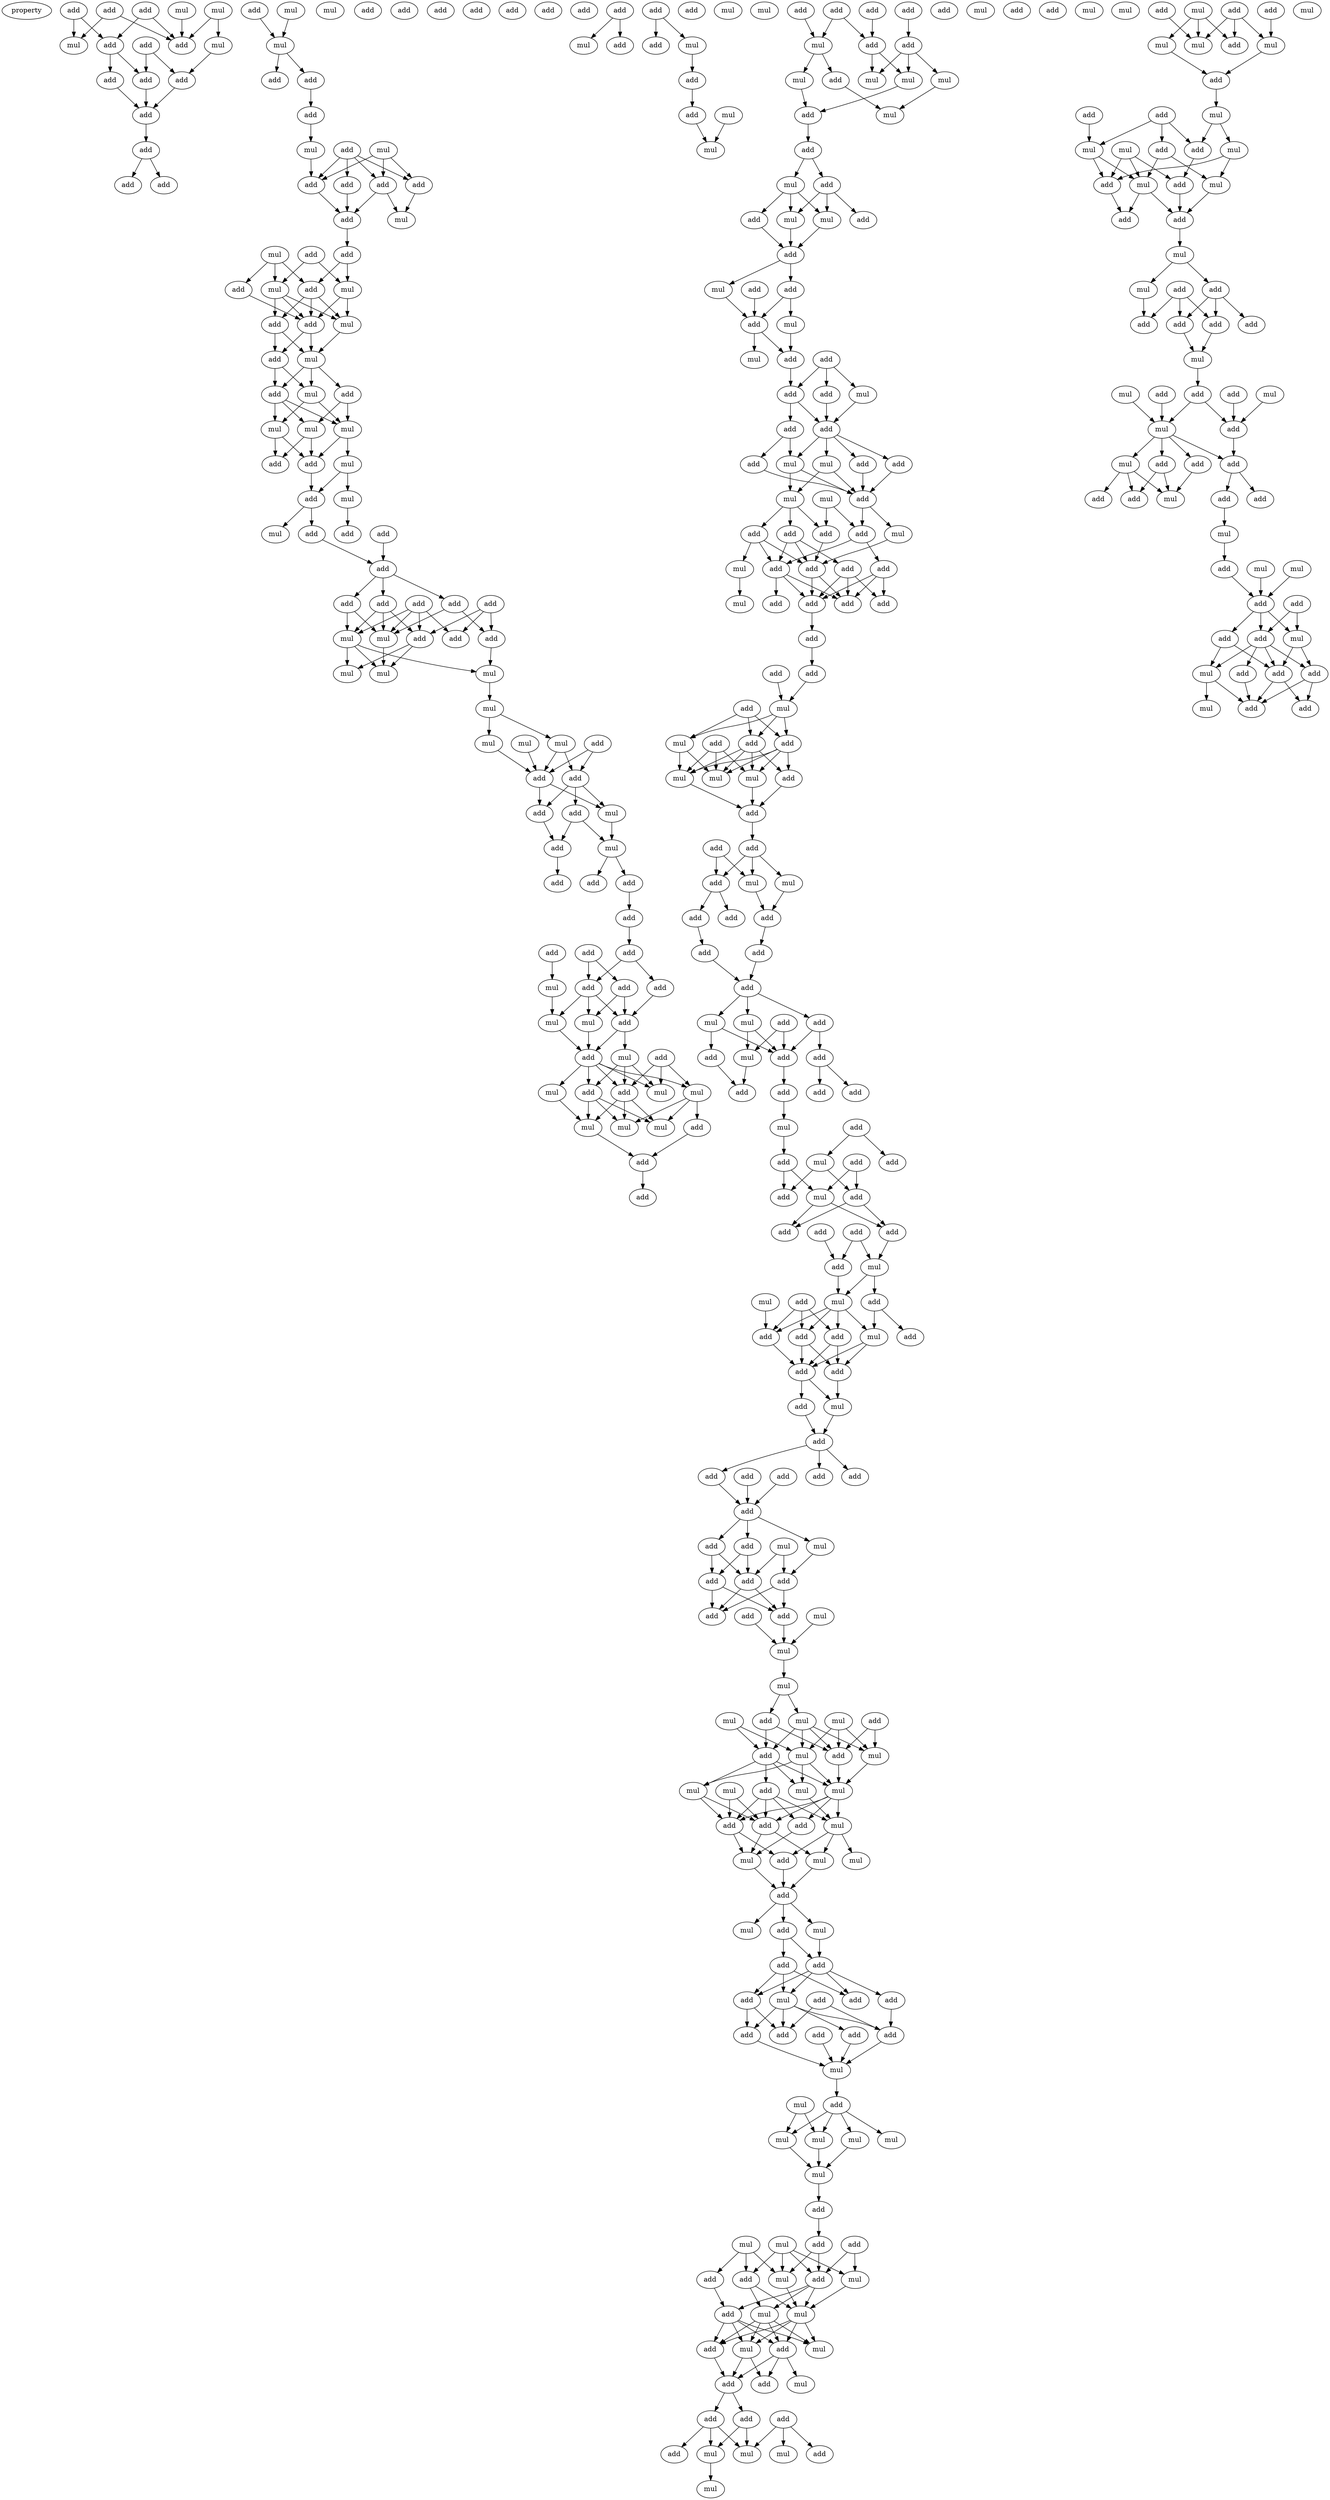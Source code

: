 digraph {
    node [fontcolor=black]
    property [mul=2,lf=1.6]
    0 [ label = add ];
    1 [ label = mul ];
    2 [ label = add ];
    3 [ label = mul ];
    4 [ label = add ];
    5 [ label = add ];
    6 [ label = add ];
    7 [ label = mul ];
    8 [ label = add ];
    9 [ label = mul ];
    10 [ label = add ];
    11 [ label = add ];
    12 [ label = add ];
    13 [ label = add ];
    14 [ label = add ];
    15 [ label = mul ];
    16 [ label = add ];
    17 [ label = add ];
    18 [ label = add ];
    19 [ label = mul ];
    20 [ label = mul ];
    21 [ label = add ];
    22 [ label = add ];
    23 [ label = add ];
    24 [ label = add ];
    25 [ label = mul ];
    26 [ label = mul ];
    27 [ label = add ];
    28 [ label = add ];
    29 [ label = add ];
    30 [ label = add ];
    31 [ label = mul ];
    32 [ label = add ];
    33 [ label = add ];
    34 [ label = mul ];
    35 [ label = add ];
    36 [ label = add ];
    37 [ label = add ];
    38 [ label = mul ];
    39 [ label = mul ];
    40 [ label = add ];
    41 [ label = add ];
    42 [ label = mul ];
    43 [ label = add ];
    44 [ label = mul ];
    45 [ label = mul ];
    46 [ label = add ];
    47 [ label = add ];
    48 [ label = mul ];
    49 [ label = mul ];
    50 [ label = mul ];
    51 [ label = add ];
    52 [ label = add ];
    53 [ label = mul ];
    54 [ label = add ];
    55 [ label = mul ];
    56 [ label = mul ];
    57 [ label = add ];
    58 [ label = add ];
    59 [ label = add ];
    60 [ label = add ];
    61 [ label = add ];
    62 [ label = add ];
    63 [ label = add ];
    64 [ label = add ];
    65 [ label = add ];
    66 [ label = add ];
    67 [ label = mul ];
    68 [ label = add ];
    69 [ label = add ];
    70 [ label = add ];
    71 [ label = mul ];
    72 [ label = mul ];
    73 [ label = mul ];
    74 [ label = mul ];
    75 [ label = mul ];
    76 [ label = mul ];
    77 [ label = add ];
    78 [ label = mul ];
    79 [ label = add ];
    80 [ label = mul ];
    81 [ label = add ];
    82 [ label = add ];
    83 [ label = add ];
    84 [ label = mul ];
    85 [ label = add ];
    86 [ label = add ];
    87 [ label = mul ];
    88 [ label = add ];
    89 [ label = add ];
    90 [ label = add ];
    91 [ label = add ];
    92 [ label = add ];
    93 [ label = add ];
    94 [ label = add ];
    95 [ label = add ];
    96 [ label = add ];
    97 [ label = add ];
    98 [ label = mul ];
    99 [ label = add ];
    100 [ label = mul ];
    101 [ label = add ];
    102 [ label = mul ];
    103 [ label = add ];
    104 [ label = mul ];
    105 [ label = add ];
    106 [ label = mul ];
    107 [ label = mul ];
    108 [ label = add ];
    109 [ label = add ];
    110 [ label = mul ];
    111 [ label = mul ];
    112 [ label = mul ];
    113 [ label = add ];
    114 [ label = mul ];
    115 [ label = add ];
    116 [ label = add ];
    117 [ label = add ];
    118 [ label = add ];
    119 [ label = add ];
    120 [ label = add ];
    121 [ label = add ];
    122 [ label = add ];
    123 [ label = add ];
    124 [ label = mul ];
    125 [ label = mul ];
    126 [ label = add ];
    127 [ label = add ];
    128 [ label = mul ];
    129 [ label = add ];
    130 [ label = mul ];
    131 [ label = add ];
    132 [ label = mul ];
    133 [ label = mul ];
    134 [ label = add ];
    135 [ label = add ];
    136 [ label = add ];
    137 [ label = add ];
    138 [ label = add ];
    139 [ label = add ];
    140 [ label = mul ];
    141 [ label = mul ];
    142 [ label = mul ];
    143 [ label = mul ];
    144 [ label = add ];
    145 [ label = mul ];
    146 [ label = mul ];
    147 [ label = add ];
    148 [ label = add ];
    149 [ label = mul ];
    150 [ label = add ];
    151 [ label = add ];
    152 [ label = mul ];
    153 [ label = add ];
    154 [ label = mul ];
    155 [ label = add ];
    156 [ label = mul ];
    157 [ label = add ];
    158 [ label = add ];
    159 [ label = add ];
    160 [ label = mul ];
    161 [ label = mul ];
    162 [ label = add ];
    163 [ label = add ];
    164 [ label = add ];
    165 [ label = mul ];
    166 [ label = add ];
    167 [ label = add ];
    168 [ label = mul ];
    169 [ label = add ];
    170 [ label = add ];
    171 [ label = add ];
    172 [ label = add ];
    173 [ label = mul ];
    174 [ label = mul ];
    175 [ label = add ];
    176 [ label = mul ];
    177 [ label = add ];
    178 [ label = mul ];
    179 [ label = mul ];
    180 [ label = add ];
    181 [ label = add ];
    182 [ label = add ];
    183 [ label = add ];
    184 [ label = add ];
    185 [ label = mul ];
    186 [ label = add ];
    187 [ label = add ];
    188 [ label = add ];
    189 [ label = add ];
    190 [ label = add ];
    191 [ label = add ];
    192 [ label = add ];
    193 [ label = mul ];
    194 [ label = add ];
    195 [ label = add ];
    196 [ label = add ];
    197 [ label = add ];
    198 [ label = add ];
    199 [ label = mul ];
    200 [ label = add ];
    201 [ label = add ];
    202 [ label = add ];
    203 [ label = mul ];
    204 [ label = add ];
    205 [ label = mul ];
    206 [ label = mul ];
    207 [ label = mul ];
    208 [ label = add ];
    209 [ label = add ];
    210 [ label = add ];
    211 [ label = add ];
    212 [ label = mul ];
    213 [ label = add ];
    214 [ label = mul ];
    215 [ label = add ];
    216 [ label = add ];
    217 [ label = add ];
    218 [ label = add ];
    219 [ label = add ];
    220 [ label = add ];
    221 [ label = mul ];
    222 [ label = add ];
    223 [ label = mul ];
    224 [ label = add ];
    225 [ label = add ];
    226 [ label = mul ];
    227 [ label = add ];
    228 [ label = add ];
    229 [ label = add ];
    230 [ label = add ];
    231 [ label = add ];
    232 [ label = add ];
    233 [ label = mul ];
    234 [ label = add ];
    235 [ label = add ];
    236 [ label = mul ];
    237 [ label = add ];
    238 [ label = add ];
    239 [ label = add ];
    240 [ label = mul ];
    241 [ label = add ];
    242 [ label = add ];
    243 [ label = add ];
    244 [ label = add ];
    245 [ label = add ];
    246 [ label = add ];
    247 [ label = mul ];
    248 [ label = add ];
    249 [ label = add ];
    250 [ label = mul ];
    251 [ label = mul ];
    252 [ label = add ];
    253 [ label = add ];
    254 [ label = mul ];
    255 [ label = add ];
    256 [ label = add ];
    257 [ label = add ];
    258 [ label = add ];
    259 [ label = mul ];
    260 [ label = add ];
    261 [ label = add ];
    262 [ label = add ];
    263 [ label = add ];
    264 [ label = add ];
    265 [ label = add ];
    266 [ label = add ];
    267 [ label = add ];
    268 [ label = add ];
    269 [ label = add ];
    270 [ label = mul ];
    271 [ label = mul ];
    272 [ label = add ];
    273 [ label = add ];
    274 [ label = add ];
    275 [ label = add ];
    276 [ label = mul ];
    277 [ label = add ];
    278 [ label = add ];
    279 [ label = mul ];
    280 [ label = mul ];
    281 [ label = mul ];
    282 [ label = add ];
    283 [ label = add ];
    284 [ label = mul ];
    285 [ label = mul ];
    286 [ label = add ];
    287 [ label = add ];
    288 [ label = mul ];
    289 [ label = mul ];
    290 [ label = add ];
    291 [ label = mul ];
    292 [ label = mul ];
    293 [ label = mul ];
    294 [ label = mul ];
    295 [ label = add ];
    296 [ label = add ];
    297 [ label = mul ];
    298 [ label = add ];
    299 [ label = add ];
    300 [ label = mul ];
    301 [ label = mul ];
    302 [ label = mul ];
    303 [ label = add ];
    304 [ label = mul ];
    305 [ label = mul ];
    306 [ label = add ];
    307 [ label = mul ];
    308 [ label = add ];
    309 [ label = add ];
    310 [ label = add ];
    311 [ label = mul ];
    312 [ label = add ];
    313 [ label = add ];
    314 [ label = add ];
    315 [ label = add ];
    316 [ label = add ];
    317 [ label = add ];
    318 [ label = add ];
    319 [ label = add ];
    320 [ label = mul ];
    321 [ label = add ];
    322 [ label = mul ];
    323 [ label = mul ];
    324 [ label = mul ];
    325 [ label = mul ];
    326 [ label = mul ];
    327 [ label = mul ];
    328 [ label = mul ];
    329 [ label = add ];
    330 [ label = mul ];
    331 [ label = add ];
    332 [ label = mul ];
    333 [ label = add ];
    334 [ label = mul ];
    335 [ label = add ];
    336 [ label = add ];
    337 [ label = add ];
    338 [ label = mul ];
    339 [ label = mul ];
    340 [ label = add ];
    341 [ label = mul ];
    342 [ label = add ];
    343 [ label = mul ];
    344 [ label = add ];
    345 [ label = mul ];
    346 [ label = add ];
    347 [ label = add ];
    348 [ label = mul ];
    349 [ label = add ];
    350 [ label = add ];
    351 [ label = add ];
    352 [ label = mul ];
    353 [ label = add ];
    354 [ label = mul ];
    355 [ label = add ];
    356 [ label = mul ];
    357 [ label = mul ];
    358 [ label = mul ];
    359 [ label = add ];
    360 [ label = add ];
    361 [ label = add ];
    362 [ label = mul ];
    363 [ label = add ];
    364 [ label = mul ];
    365 [ label = mul ];
    366 [ label = add ];
    367 [ label = mul ];
    368 [ label = add ];
    369 [ label = add ];
    370 [ label = mul ];
    371 [ label = add ];
    372 [ label = add ];
    373 [ label = mul ];
    374 [ label = mul ];
    375 [ label = add ];
    376 [ label = add ];
    377 [ label = mul ];
    378 [ label = mul ];
    379 [ label = add ];
    380 [ label = add ];
    381 [ label = mul ];
    382 [ label = add ];
    383 [ label = add ];
    384 [ label = mul ];
    385 [ label = add ];
    386 [ label = add ];
    387 [ label = add ];
    388 [ label = add ];
    389 [ label = mul ];
    390 [ label = add ];
    391 [ label = add ];
    392 [ label = mul ];
    393 [ label = mul ];
    394 [ label = add ];
    395 [ label = mul ];
    396 [ label = add ];
    397 [ label = mul ];
    398 [ label = add ];
    399 [ label = add ];
    400 [ label = add ];
    401 [ label = mul ];
    402 [ label = add ];
    403 [ label = mul ];
    404 [ label = add ];
    405 [ label = add ];
    406 [ label = add ];
    407 [ label = mul ];
    408 [ label = mul ];
    409 [ label = add ];
    410 [ label = mul ];
    411 [ label = add ];
    412 [ label = add ];
    413 [ label = add ];
    414 [ label = mul ];
    415 [ label = add ];
    416 [ label = add ];
    417 [ label = mul ];
    418 [ label = add ];
    419 [ label = add ];
    420 [ label = add ];
    421 [ label = mul ];
    422 [ label = add ];
    0 -> 7 [ name = 0 ];
    0 -> 8 [ name = 1 ];
    1 -> 8 [ name = 2 ];
    2 -> 5 [ name = 3 ];
    2 -> 7 [ name = 4 ];
    3 -> 8 [ name = 5 ];
    3 -> 9 [ name = 6 ];
    4 -> 5 [ name = 7 ];
    4 -> 8 [ name = 8 ];
    5 -> 11 [ name = 9 ];
    5 -> 12 [ name = 10 ];
    6 -> 10 [ name = 11 ];
    6 -> 12 [ name = 12 ];
    9 -> 10 [ name = 13 ];
    10 -> 13 [ name = 14 ];
    11 -> 13 [ name = 15 ];
    12 -> 13 [ name = 16 ];
    13 -> 16 [ name = 17 ];
    14 -> 20 [ name = 18 ];
    15 -> 20 [ name = 19 ];
    16 -> 17 [ name = 20 ];
    16 -> 18 [ name = 21 ];
    20 -> 21 [ name = 22 ];
    20 -> 22 [ name = 23 ];
    22 -> 23 [ name = 24 ];
    23 -> 26 [ name = 25 ];
    24 -> 27 [ name = 26 ];
    24 -> 28 [ name = 27 ];
    24 -> 29 [ name = 28 ];
    24 -> 30 [ name = 29 ];
    25 -> 27 [ name = 30 ];
    25 -> 28 [ name = 31 ];
    25 -> 29 [ name = 32 ];
    26 -> 28 [ name = 33 ];
    27 -> 31 [ name = 34 ];
    28 -> 32 [ name = 35 ];
    29 -> 31 [ name = 36 ];
    29 -> 32 [ name = 37 ];
    30 -> 32 [ name = 38 ];
    32 -> 35 [ name = 39 ];
    33 -> 38 [ name = 40 ];
    33 -> 39 [ name = 41 ];
    34 -> 36 [ name = 42 ];
    34 -> 37 [ name = 43 ];
    34 -> 39 [ name = 44 ];
    35 -> 37 [ name = 45 ];
    35 -> 38 [ name = 46 ];
    36 -> 40 [ name = 47 ];
    37 -> 40 [ name = 48 ];
    37 -> 41 [ name = 49 ];
    37 -> 42 [ name = 50 ];
    38 -> 40 [ name = 51 ];
    38 -> 42 [ name = 52 ];
    39 -> 40 [ name = 53 ];
    39 -> 41 [ name = 54 ];
    39 -> 42 [ name = 55 ];
    40 -> 43 [ name = 56 ];
    40 -> 44 [ name = 57 ];
    41 -> 43 [ name = 58 ];
    41 -> 44 [ name = 59 ];
    42 -> 44 [ name = 60 ];
    43 -> 45 [ name = 61 ];
    43 -> 47 [ name = 62 ];
    44 -> 45 [ name = 63 ];
    44 -> 46 [ name = 64 ];
    44 -> 47 [ name = 65 ];
    45 -> 49 [ name = 66 ];
    45 -> 50 [ name = 67 ];
    46 -> 48 [ name = 68 ];
    46 -> 50 [ name = 69 ];
    47 -> 48 [ name = 70 ];
    47 -> 49 [ name = 71 ];
    47 -> 50 [ name = 72 ];
    48 -> 51 [ name = 73 ];
    48 -> 52 [ name = 74 ];
    49 -> 51 [ name = 75 ];
    49 -> 52 [ name = 76 ];
    50 -> 51 [ name = 77 ];
    50 -> 53 [ name = 78 ];
    51 -> 54 [ name = 79 ];
    53 -> 54 [ name = 80 ];
    53 -> 55 [ name = 81 ];
    54 -> 56 [ name = 82 ];
    54 -> 58 [ name = 83 ];
    55 -> 60 [ name = 84 ];
    57 -> 61 [ name = 85 ];
    58 -> 61 [ name = 86 ];
    61 -> 62 [ name = 87 ];
    61 -> 63 [ name = 88 ];
    61 -> 65 [ name = 89 ];
    62 -> 68 [ name = 90 ];
    62 -> 71 [ name = 91 ];
    63 -> 67 [ name = 92 ];
    63 -> 71 [ name = 93 ];
    64 -> 68 [ name = 94 ];
    64 -> 69 [ name = 95 ];
    64 -> 70 [ name = 96 ];
    65 -> 67 [ name = 97 ];
    65 -> 70 [ name = 98 ];
    65 -> 71 [ name = 99 ];
    66 -> 67 [ name = 100 ];
    66 -> 69 [ name = 101 ];
    66 -> 70 [ name = 102 ];
    66 -> 71 [ name = 103 ];
    67 -> 72 [ name = 104 ];
    67 -> 73 [ name = 105 ];
    67 -> 74 [ name = 106 ];
    68 -> 74 [ name = 107 ];
    70 -> 72 [ name = 108 ];
    70 -> 73 [ name = 109 ];
    71 -> 73 [ name = 110 ];
    74 -> 75 [ name = 111 ];
    75 -> 78 [ name = 112 ];
    75 -> 80 [ name = 113 ];
    76 -> 81 [ name = 114 ];
    78 -> 81 [ name = 115 ];
    79 -> 81 [ name = 116 ];
    79 -> 82 [ name = 117 ];
    80 -> 81 [ name = 118 ];
    80 -> 82 [ name = 119 ];
    81 -> 84 [ name = 120 ];
    81 -> 86 [ name = 121 ];
    82 -> 83 [ name = 122 ];
    82 -> 84 [ name = 123 ];
    82 -> 86 [ name = 124 ];
    83 -> 87 [ name = 125 ];
    83 -> 88 [ name = 126 ];
    84 -> 87 [ name = 127 ];
    86 -> 88 [ name = 128 ];
    87 -> 89 [ name = 129 ];
    87 -> 90 [ name = 130 ];
    88 -> 91 [ name = 131 ];
    90 -> 92 [ name = 132 ];
    92 -> 95 [ name = 133 ];
    93 -> 97 [ name = 134 ];
    93 -> 99 [ name = 135 ];
    94 -> 98 [ name = 136 ];
    95 -> 96 [ name = 137 ];
    95 -> 97 [ name = 138 ];
    96 -> 101 [ name = 139 ];
    97 -> 100 [ name = 140 ];
    97 -> 101 [ name = 141 ];
    97 -> 102 [ name = 142 ];
    98 -> 100 [ name = 143 ];
    99 -> 101 [ name = 144 ];
    99 -> 102 [ name = 145 ];
    100 -> 103 [ name = 146 ];
    101 -> 103 [ name = 147 ];
    101 -> 104 [ name = 148 ];
    102 -> 103 [ name = 149 ];
    103 -> 106 [ name = 150 ];
    103 -> 107 [ name = 151 ];
    103 -> 108 [ name = 152 ];
    103 -> 109 [ name = 153 ];
    103 -> 110 [ name = 154 ];
    104 -> 106 [ name = 155 ];
    104 -> 108 [ name = 156 ];
    104 -> 109 [ name = 157 ];
    105 -> 106 [ name = 158 ];
    105 -> 109 [ name = 159 ];
    105 -> 110 [ name = 160 ];
    107 -> 114 [ name = 161 ];
    108 -> 111 [ name = 162 ];
    108 -> 112 [ name = 163 ];
    108 -> 114 [ name = 164 ];
    109 -> 111 [ name = 165 ];
    109 -> 112 [ name = 166 ];
    109 -> 114 [ name = 167 ];
    110 -> 111 [ name = 168 ];
    110 -> 112 [ name = 169 ];
    110 -> 113 [ name = 170 ];
    113 -> 115 [ name = 171 ];
    114 -> 115 [ name = 172 ];
    115 -> 117 [ name = 173 ];
    121 -> 124 [ name = 174 ];
    121 -> 126 [ name = 175 ];
    122 -> 127 [ name = 176 ];
    122 -> 128 [ name = 177 ];
    128 -> 129 [ name = 178 ];
    129 -> 131 [ name = 179 ];
    130 -> 133 [ name = 180 ];
    131 -> 133 [ name = 181 ];
    134 -> 139 [ name = 182 ];
    135 -> 138 [ name = 183 ];
    136 -> 140 [ name = 184 ];
    137 -> 139 [ name = 185 ];
    137 -> 140 [ name = 186 ];
    138 -> 142 [ name = 187 ];
    138 -> 143 [ name = 188 ];
    138 -> 145 [ name = 189 ];
    139 -> 142 [ name = 190 ];
    139 -> 145 [ name = 191 ];
    140 -> 141 [ name = 192 ];
    140 -> 144 [ name = 193 ];
    141 -> 147 [ name = 194 ];
    143 -> 146 [ name = 195 ];
    144 -> 146 [ name = 196 ];
    145 -> 147 [ name = 197 ];
    147 -> 148 [ name = 198 ];
    148 -> 149 [ name = 199 ];
    148 -> 150 [ name = 200 ];
    149 -> 152 [ name = 201 ];
    149 -> 153 [ name = 202 ];
    149 -> 154 [ name = 203 ];
    150 -> 151 [ name = 204 ];
    150 -> 152 [ name = 205 ];
    150 -> 154 [ name = 206 ];
    152 -> 155 [ name = 207 ];
    153 -> 155 [ name = 208 ];
    154 -> 155 [ name = 209 ];
    155 -> 156 [ name = 210 ];
    155 -> 159 [ name = 211 ];
    156 -> 162 [ name = 212 ];
    158 -> 162 [ name = 213 ];
    159 -> 161 [ name = 214 ];
    159 -> 162 [ name = 215 ];
    161 -> 164 [ name = 216 ];
    162 -> 164 [ name = 217 ];
    162 -> 165 [ name = 218 ];
    163 -> 166 [ name = 219 ];
    163 -> 167 [ name = 220 ];
    163 -> 168 [ name = 221 ];
    164 -> 166 [ name = 222 ];
    166 -> 169 [ name = 223 ];
    166 -> 170 [ name = 224 ];
    167 -> 169 [ name = 225 ];
    168 -> 169 [ name = 226 ];
    169 -> 171 [ name = 227 ];
    169 -> 173 [ name = 228 ];
    169 -> 174 [ name = 229 ];
    169 -> 175 [ name = 230 ];
    170 -> 172 [ name = 231 ];
    170 -> 174 [ name = 232 ];
    171 -> 177 [ name = 233 ];
    172 -> 177 [ name = 234 ];
    173 -> 177 [ name = 235 ];
    173 -> 178 [ name = 236 ];
    174 -> 177 [ name = 237 ];
    174 -> 178 [ name = 238 ];
    175 -> 177 [ name = 239 ];
    176 -> 181 [ name = 240 ];
    176 -> 182 [ name = 241 ];
    177 -> 179 [ name = 242 ];
    177 -> 182 [ name = 243 ];
    178 -> 180 [ name = 244 ];
    178 -> 181 [ name = 245 ];
    178 -> 183 [ name = 246 ];
    179 -> 187 [ name = 247 ];
    180 -> 184 [ name = 248 ];
    180 -> 186 [ name = 249 ];
    180 -> 187 [ name = 250 ];
    181 -> 187 [ name = 251 ];
    182 -> 184 [ name = 252 ];
    182 -> 188 [ name = 253 ];
    183 -> 184 [ name = 254 ];
    183 -> 185 [ name = 255 ];
    183 -> 187 [ name = 256 ];
    184 -> 189 [ name = 257 ];
    184 -> 190 [ name = 258 ];
    184 -> 191 [ name = 259 ];
    185 -> 193 [ name = 260 ];
    186 -> 190 [ name = 261 ];
    186 -> 191 [ name = 262 ];
    186 -> 192 [ name = 263 ];
    187 -> 190 [ name = 264 ];
    187 -> 191 [ name = 265 ];
    188 -> 190 [ name = 266 ];
    188 -> 191 [ name = 267 ];
    188 -> 192 [ name = 268 ];
    190 -> 194 [ name = 269 ];
    194 -> 197 [ name = 270 ];
    195 -> 199 [ name = 271 ];
    197 -> 199 [ name = 272 ];
    198 -> 200 [ name = 273 ];
    198 -> 202 [ name = 274 ];
    198 -> 203 [ name = 275 ];
    199 -> 200 [ name = 276 ];
    199 -> 202 [ name = 277 ];
    199 -> 203 [ name = 278 ];
    200 -> 204 [ name = 279 ];
    200 -> 205 [ name = 280 ];
    200 -> 206 [ name = 281 ];
    200 -> 207 [ name = 282 ];
    201 -> 205 [ name = 283 ];
    201 -> 206 [ name = 284 ];
    201 -> 207 [ name = 285 ];
    202 -> 204 [ name = 286 ];
    202 -> 205 [ name = 287 ];
    202 -> 206 [ name = 288 ];
    202 -> 207 [ name = 289 ];
    203 -> 206 [ name = 290 ];
    203 -> 207 [ name = 291 ];
    204 -> 208 [ name = 292 ];
    205 -> 208 [ name = 293 ];
    206 -> 208 [ name = 294 ];
    208 -> 210 [ name = 295 ];
    209 -> 213 [ name = 296 ];
    209 -> 214 [ name = 297 ];
    210 -> 212 [ name = 298 ];
    210 -> 213 [ name = 299 ];
    210 -> 214 [ name = 300 ];
    212 -> 215 [ name = 301 ];
    213 -> 216 [ name = 302 ];
    213 -> 217 [ name = 303 ];
    214 -> 215 [ name = 304 ];
    215 -> 219 [ name = 305 ];
    217 -> 218 [ name = 306 ];
    218 -> 220 [ name = 307 ];
    219 -> 220 [ name = 308 ];
    220 -> 221 [ name = 309 ];
    220 -> 222 [ name = 310 ];
    220 -> 223 [ name = 311 ];
    221 -> 225 [ name = 312 ];
    221 -> 226 [ name = 313 ];
    222 -> 225 [ name = 314 ];
    222 -> 228 [ name = 315 ];
    223 -> 225 [ name = 316 ];
    223 -> 227 [ name = 317 ];
    224 -> 225 [ name = 318 ];
    224 -> 226 [ name = 319 ];
    225 -> 230 [ name = 320 ];
    226 -> 231 [ name = 321 ];
    227 -> 231 [ name = 322 ];
    228 -> 229 [ name = 323 ];
    228 -> 232 [ name = 324 ];
    230 -> 233 [ name = 325 ];
    233 -> 235 [ name = 326 ];
    234 -> 236 [ name = 327 ];
    234 -> 237 [ name = 328 ];
    235 -> 239 [ name = 329 ];
    235 -> 240 [ name = 330 ];
    236 -> 239 [ name = 331 ];
    236 -> 241 [ name = 332 ];
    238 -> 240 [ name = 333 ];
    238 -> 241 [ name = 334 ];
    240 -> 243 [ name = 335 ];
    240 -> 245 [ name = 336 ];
    241 -> 243 [ name = 337 ];
    241 -> 245 [ name = 338 ];
    242 -> 246 [ name = 339 ];
    242 -> 247 [ name = 340 ];
    244 -> 246 [ name = 341 ];
    245 -> 247 [ name = 342 ];
    246 -> 250 [ name = 343 ];
    247 -> 249 [ name = 344 ];
    247 -> 250 [ name = 345 ];
    248 -> 252 [ name = 346 ];
    248 -> 253 [ name = 347 ];
    248 -> 256 [ name = 348 ];
    249 -> 254 [ name = 349 ];
    249 -> 255 [ name = 350 ];
    250 -> 252 [ name = 351 ];
    250 -> 253 [ name = 352 ];
    250 -> 254 [ name = 353 ];
    250 -> 256 [ name = 354 ];
    251 -> 252 [ name = 355 ];
    252 -> 257 [ name = 356 ];
    253 -> 257 [ name = 357 ];
    253 -> 258 [ name = 358 ];
    254 -> 257 [ name = 359 ];
    254 -> 258 [ name = 360 ];
    256 -> 257 [ name = 361 ];
    256 -> 258 [ name = 362 ];
    257 -> 259 [ name = 363 ];
    257 -> 260 [ name = 364 ];
    258 -> 259 [ name = 365 ];
    259 -> 261 [ name = 366 ];
    260 -> 261 [ name = 367 ];
    261 -> 262 [ name = 368 ];
    261 -> 263 [ name = 369 ];
    261 -> 264 [ name = 370 ];
    263 -> 267 [ name = 371 ];
    265 -> 267 [ name = 372 ];
    266 -> 267 [ name = 373 ];
    267 -> 268 [ name = 374 ];
    267 -> 269 [ name = 375 ];
    267 -> 270 [ name = 376 ];
    268 -> 272 [ name = 377 ];
    268 -> 274 [ name = 378 ];
    269 -> 272 [ name = 379 ];
    269 -> 274 [ name = 380 ];
    270 -> 273 [ name = 381 ];
    271 -> 273 [ name = 382 ];
    271 -> 274 [ name = 383 ];
    272 -> 275 [ name = 384 ];
    272 -> 278 [ name = 385 ];
    273 -> 275 [ name = 386 ];
    273 -> 278 [ name = 387 ];
    274 -> 275 [ name = 388 ];
    274 -> 278 [ name = 389 ];
    276 -> 279 [ name = 390 ];
    277 -> 279 [ name = 391 ];
    278 -> 279 [ name = 392 ];
    279 -> 280 [ name = 393 ];
    280 -> 281 [ name = 394 ];
    280 -> 283 [ name = 395 ];
    281 -> 286 [ name = 396 ];
    281 -> 287 [ name = 397 ];
    281 -> 288 [ name = 398 ];
    281 -> 289 [ name = 399 ];
    282 -> 287 [ name = 400 ];
    282 -> 289 [ name = 401 ];
    283 -> 286 [ name = 402 ];
    283 -> 287 [ name = 403 ];
    284 -> 286 [ name = 404 ];
    284 -> 288 [ name = 405 ];
    285 -> 287 [ name = 406 ];
    285 -> 288 [ name = 407 ];
    285 -> 289 [ name = 408 ];
    286 -> 290 [ name = 409 ];
    286 -> 291 [ name = 410 ];
    286 -> 293 [ name = 411 ];
    286 -> 294 [ name = 412 ];
    287 -> 291 [ name = 413 ];
    288 -> 291 [ name = 414 ];
    288 -> 293 [ name = 415 ];
    288 -> 294 [ name = 416 ];
    289 -> 291 [ name = 417 ];
    290 -> 295 [ name = 418 ];
    290 -> 296 [ name = 419 ];
    290 -> 297 [ name = 420 ];
    290 -> 298 [ name = 421 ];
    291 -> 295 [ name = 422 ];
    291 -> 296 [ name = 423 ];
    291 -> 297 [ name = 424 ];
    291 -> 298 [ name = 425 ];
    292 -> 295 [ name = 426 ];
    292 -> 296 [ name = 427 ];
    293 -> 295 [ name = 428 ];
    293 -> 296 [ name = 429 ];
    294 -> 297 [ name = 430 ];
    295 -> 301 [ name = 431 ];
    295 -> 302 [ name = 432 ];
    296 -> 299 [ name = 433 ];
    296 -> 302 [ name = 434 ];
    297 -> 299 [ name = 435 ];
    297 -> 300 [ name = 436 ];
    297 -> 301 [ name = 437 ];
    298 -> 302 [ name = 438 ];
    299 -> 303 [ name = 439 ];
    301 -> 303 [ name = 440 ];
    302 -> 303 [ name = 441 ];
    303 -> 305 [ name = 442 ];
    303 -> 306 [ name = 443 ];
    303 -> 307 [ name = 444 ];
    306 -> 308 [ name = 445 ];
    306 -> 309 [ name = 446 ];
    307 -> 308 [ name = 447 ];
    308 -> 311 [ name = 448 ];
    308 -> 312 [ name = 449 ];
    308 -> 313 [ name = 450 ];
    308 -> 314 [ name = 451 ];
    309 -> 311 [ name = 452 ];
    309 -> 312 [ name = 453 ];
    309 -> 314 [ name = 454 ];
    310 -> 317 [ name = 455 ];
    310 -> 318 [ name = 456 ];
    311 -> 315 [ name = 457 ];
    311 -> 317 [ name = 458 ];
    311 -> 318 [ name = 459 ];
    311 -> 319 [ name = 460 ];
    312 -> 315 [ name = 461 ];
    312 -> 317 [ name = 462 ];
    313 -> 318 [ name = 463 ];
    315 -> 320 [ name = 464 ];
    316 -> 320 [ name = 465 ];
    318 -> 320 [ name = 466 ];
    319 -> 320 [ name = 467 ];
    320 -> 321 [ name = 468 ];
    321 -> 323 [ name = 469 ];
    321 -> 324 [ name = 470 ];
    321 -> 325 [ name = 471 ];
    321 -> 327 [ name = 472 ];
    322 -> 323 [ name = 473 ];
    322 -> 324 [ name = 474 ];
    323 -> 328 [ name = 475 ];
    324 -> 328 [ name = 476 ];
    327 -> 328 [ name = 477 ];
    328 -> 329 [ name = 478 ];
    329 -> 331 [ name = 479 ];
    330 -> 334 [ name = 480 ];
    330 -> 335 [ name = 481 ];
    330 -> 337 [ name = 482 ];
    331 -> 334 [ name = 483 ];
    331 -> 336 [ name = 484 ];
    332 -> 334 [ name = 485 ];
    332 -> 335 [ name = 486 ];
    332 -> 336 [ name = 487 ];
    332 -> 338 [ name = 488 ];
    333 -> 336 [ name = 489 ];
    333 -> 338 [ name = 490 ];
    334 -> 341 [ name = 491 ];
    335 -> 339 [ name = 492 ];
    335 -> 341 [ name = 493 ];
    336 -> 339 [ name = 494 ];
    336 -> 340 [ name = 495 ];
    336 -> 341 [ name = 496 ];
    337 -> 340 [ name = 497 ];
    338 -> 341 [ name = 498 ];
    339 -> 342 [ name = 499 ];
    339 -> 343 [ name = 500 ];
    339 -> 344 [ name = 501 ];
    339 -> 345 [ name = 502 ];
    340 -> 342 [ name = 503 ];
    340 -> 343 [ name = 504 ];
    340 -> 344 [ name = 505 ];
    340 -> 345 [ name = 506 ];
    341 -> 342 [ name = 507 ];
    341 -> 343 [ name = 508 ];
    341 -> 344 [ name = 509 ];
    341 -> 345 [ name = 510 ];
    342 -> 346 [ name = 511 ];
    342 -> 347 [ name = 512 ];
    342 -> 348 [ name = 513 ];
    343 -> 346 [ name = 514 ];
    343 -> 347 [ name = 515 ];
    344 -> 346 [ name = 516 ];
    346 -> 350 [ name = 517 ];
    346 -> 351 [ name = 518 ];
    349 -> 352 [ name = 519 ];
    349 -> 355 [ name = 520 ];
    349 -> 356 [ name = 521 ];
    350 -> 353 [ name = 522 ];
    350 -> 354 [ name = 523 ];
    350 -> 356 [ name = 524 ];
    351 -> 354 [ name = 525 ];
    351 -> 356 [ name = 526 ];
    354 -> 357 [ name = 527 ];
    358 -> 363 [ name = 528 ];
    358 -> 364 [ name = 529 ];
    358 -> 365 [ name = 530 ];
    359 -> 362 [ name = 531 ];
    360 -> 362 [ name = 532 ];
    360 -> 363 [ name = 533 ];
    360 -> 364 [ name = 534 ];
    361 -> 364 [ name = 535 ];
    362 -> 366 [ name = 536 ];
    365 -> 366 [ name = 537 ];
    366 -> 367 [ name = 538 ];
    367 -> 371 [ name = 539 ];
    367 -> 374 [ name = 540 ];
    368 -> 371 [ name = 541 ];
    368 -> 372 [ name = 542 ];
    368 -> 373 [ name = 543 ];
    369 -> 373 [ name = 544 ];
    370 -> 375 [ name = 545 ];
    370 -> 376 [ name = 546 ];
    370 -> 377 [ name = 547 ];
    371 -> 375 [ name = 548 ];
    372 -> 377 [ name = 549 ];
    372 -> 378 [ name = 550 ];
    373 -> 376 [ name = 551 ];
    373 -> 377 [ name = 552 ];
    374 -> 376 [ name = 553 ];
    374 -> 378 [ name = 554 ];
    375 -> 380 [ name = 555 ];
    376 -> 379 [ name = 556 ];
    377 -> 379 [ name = 557 ];
    377 -> 380 [ name = 558 ];
    378 -> 380 [ name = 559 ];
    380 -> 381 [ name = 560 ];
    381 -> 382 [ name = 561 ];
    381 -> 384 [ name = 562 ];
    382 -> 385 [ name = 563 ];
    382 -> 387 [ name = 564 ];
    382 -> 388 [ name = 565 ];
    383 -> 386 [ name = 566 ];
    383 -> 387 [ name = 567 ];
    383 -> 388 [ name = 568 ];
    384 -> 386 [ name = 569 ];
    387 -> 389 [ name = 570 ];
    388 -> 389 [ name = 571 ];
    389 -> 390 [ name = 572 ];
    390 -> 395 [ name = 573 ];
    390 -> 396 [ name = 574 ];
    391 -> 395 [ name = 575 ];
    392 -> 396 [ name = 576 ];
    393 -> 395 [ name = 577 ];
    394 -> 396 [ name = 578 ];
    395 -> 398 [ name = 579 ];
    395 -> 399 [ name = 580 ];
    395 -> 400 [ name = 581 ];
    395 -> 401 [ name = 582 ];
    396 -> 400 [ name = 583 ];
    398 -> 403 [ name = 584 ];
    398 -> 406 [ name = 585 ];
    399 -> 403 [ name = 586 ];
    400 -> 404 [ name = 587 ];
    400 -> 405 [ name = 588 ];
    401 -> 402 [ name = 589 ];
    401 -> 403 [ name = 590 ];
    401 -> 406 [ name = 591 ];
    405 -> 407 [ name = 592 ];
    407 -> 409 [ name = 593 ];
    408 -> 412 [ name = 594 ];
    409 -> 412 [ name = 595 ];
    410 -> 412 [ name = 596 ];
    411 -> 414 [ name = 597 ];
    411 -> 415 [ name = 598 ];
    412 -> 413 [ name = 599 ];
    412 -> 414 [ name = 600 ];
    412 -> 415 [ name = 601 ];
    413 -> 417 [ name = 602 ];
    413 -> 419 [ name = 603 ];
    414 -> 416 [ name = 604 ];
    414 -> 419 [ name = 605 ];
    415 -> 416 [ name = 606 ];
    415 -> 417 [ name = 607 ];
    415 -> 418 [ name = 608 ];
    415 -> 419 [ name = 609 ];
    416 -> 420 [ name = 610 ];
    416 -> 422 [ name = 611 ];
    417 -> 421 [ name = 612 ];
    417 -> 422 [ name = 613 ];
    418 -> 422 [ name = 614 ];
    419 -> 420 [ name = 615 ];
    419 -> 422 [ name = 616 ];
}
